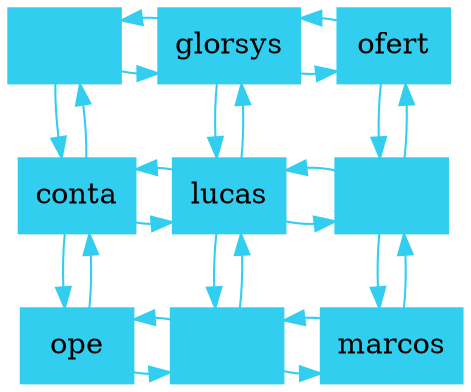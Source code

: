 digraph G { 
rankdir=TB; 
 node [shape=box];
 node [style=filled]; 
 node [fillcolor="#31CEF0"];
 node [color="#31CEF0"];
 edge [color="#31CEF0"];
00[label = ""] ;
10[label = "glorsys"] ;
20[label = "ofert"] ;
01[label = "conta"] ;
11[label = "lucas"] ;
21[label = ""] ;
02[label = "ope"] ;
12[label = ""] ;
22[label = "marcos"] ;

00 -> 10;
00 -> 01;
10 -> 20;
10 -> 11;
10 -> 00;
20 -> 21;
20 -> 10;
01 -> 11;
01 -> 00;
01 -> 02;
11 -> 21;
11 -> 10;
11 -> 12;
11 -> 01;
21 -> 20;
21 -> 22;
21 -> 11;
02 -> 12;
02 -> 01;
12 -> 22;
12 -> 11;
12 -> 02;
22 -> 21;
22 -> 12;

 {rank=same"00";"10";"20";}
 {rank=same"01";"11";"21";}
 {rank=same"02";"12";"22";} }